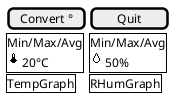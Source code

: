 @startsalt GUI Layout
{
  [Convert °]|
  [ Quit    ]
  
  {+
    Min/Max/Avg
    {
      <<tempicon
      .....X......
      ....X.X.....
      ....X.X.....
      ....X.X.....
      ....XXX.....
      ....XXX.....
      ...XXXXX....
      ..XXXXXXX...
      ...XXXXX....
      ....XXX.....
      >>|
      20°C
    }
  }|
  {+
    Min/Max/Avg
    {
      <<
      .....X......
      ....X.X.....
      ....X.X.....
      ...X...X....
      ...X...X....
      ..X.....X...
      ..X.....X...
      ..X.....X...
      ...X...X....
      ....XXX.....
      >>|
      50%
    }
  }
  
  {+
    TempGraph
  }|
  {+
    RHumGraph
  }
  
  
}
@endsalt
